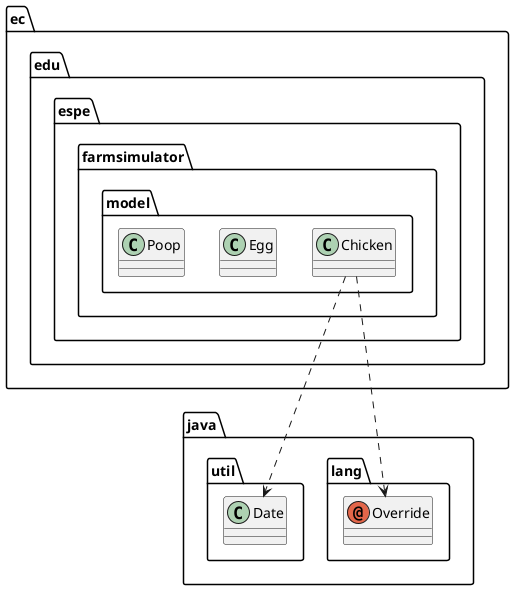@startuml
annotation java.lang.Override
class ec.edu.espe.farmsimulator.model.Chicken
class ec.edu.espe.farmsimulator.model.Egg
class ec.edu.espe.farmsimulator.model.Poop
class java.util.Date
ec.edu.espe.farmsimulator.model.Chicken ..> java.lang.Override
ec.edu.espe.farmsimulator.model.Chicken ..> java.util.Date
@enduml